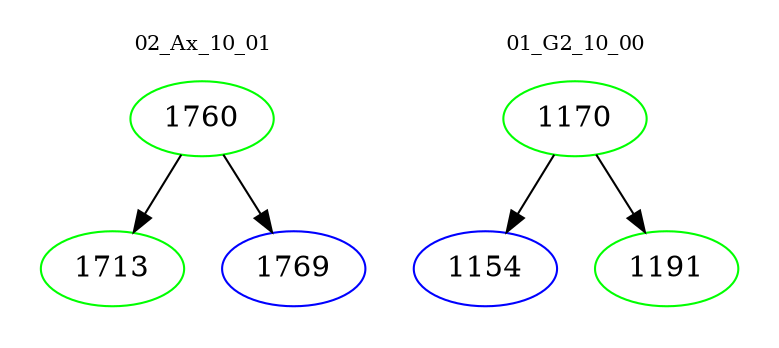 digraph{
subgraph cluster_0 {
color = white
label = "02_Ax_10_01";
fontsize=10;
T0_1760 [label="1760", color="green"]
T0_1760 -> T0_1713 [color="black"]
T0_1713 [label="1713", color="green"]
T0_1760 -> T0_1769 [color="black"]
T0_1769 [label="1769", color="blue"]
}
subgraph cluster_1 {
color = white
label = "01_G2_10_00";
fontsize=10;
T1_1170 [label="1170", color="green"]
T1_1170 -> T1_1154 [color="black"]
T1_1154 [label="1154", color="blue"]
T1_1170 -> T1_1191 [color="black"]
T1_1191 [label="1191", color="green"]
}
}
